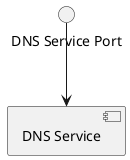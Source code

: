 @startuml
  interface "DNS Service Port" as dnsport
  component "DNS Service" as dnsstate
!ifdef VERBOSE
  interface "Internal DNS Record Ops" as dnsops
  component "Virtual Bucket DNS" as dnsbuckets
  component "Instance DNS" as dnsinstances
  dnsops -left-> dnsstate
  dnsstate -left-> dnsbuckets
  dnsstate -down-> dnsinstances
!endif
  dnsport -down-> dnsstate
@enduml
